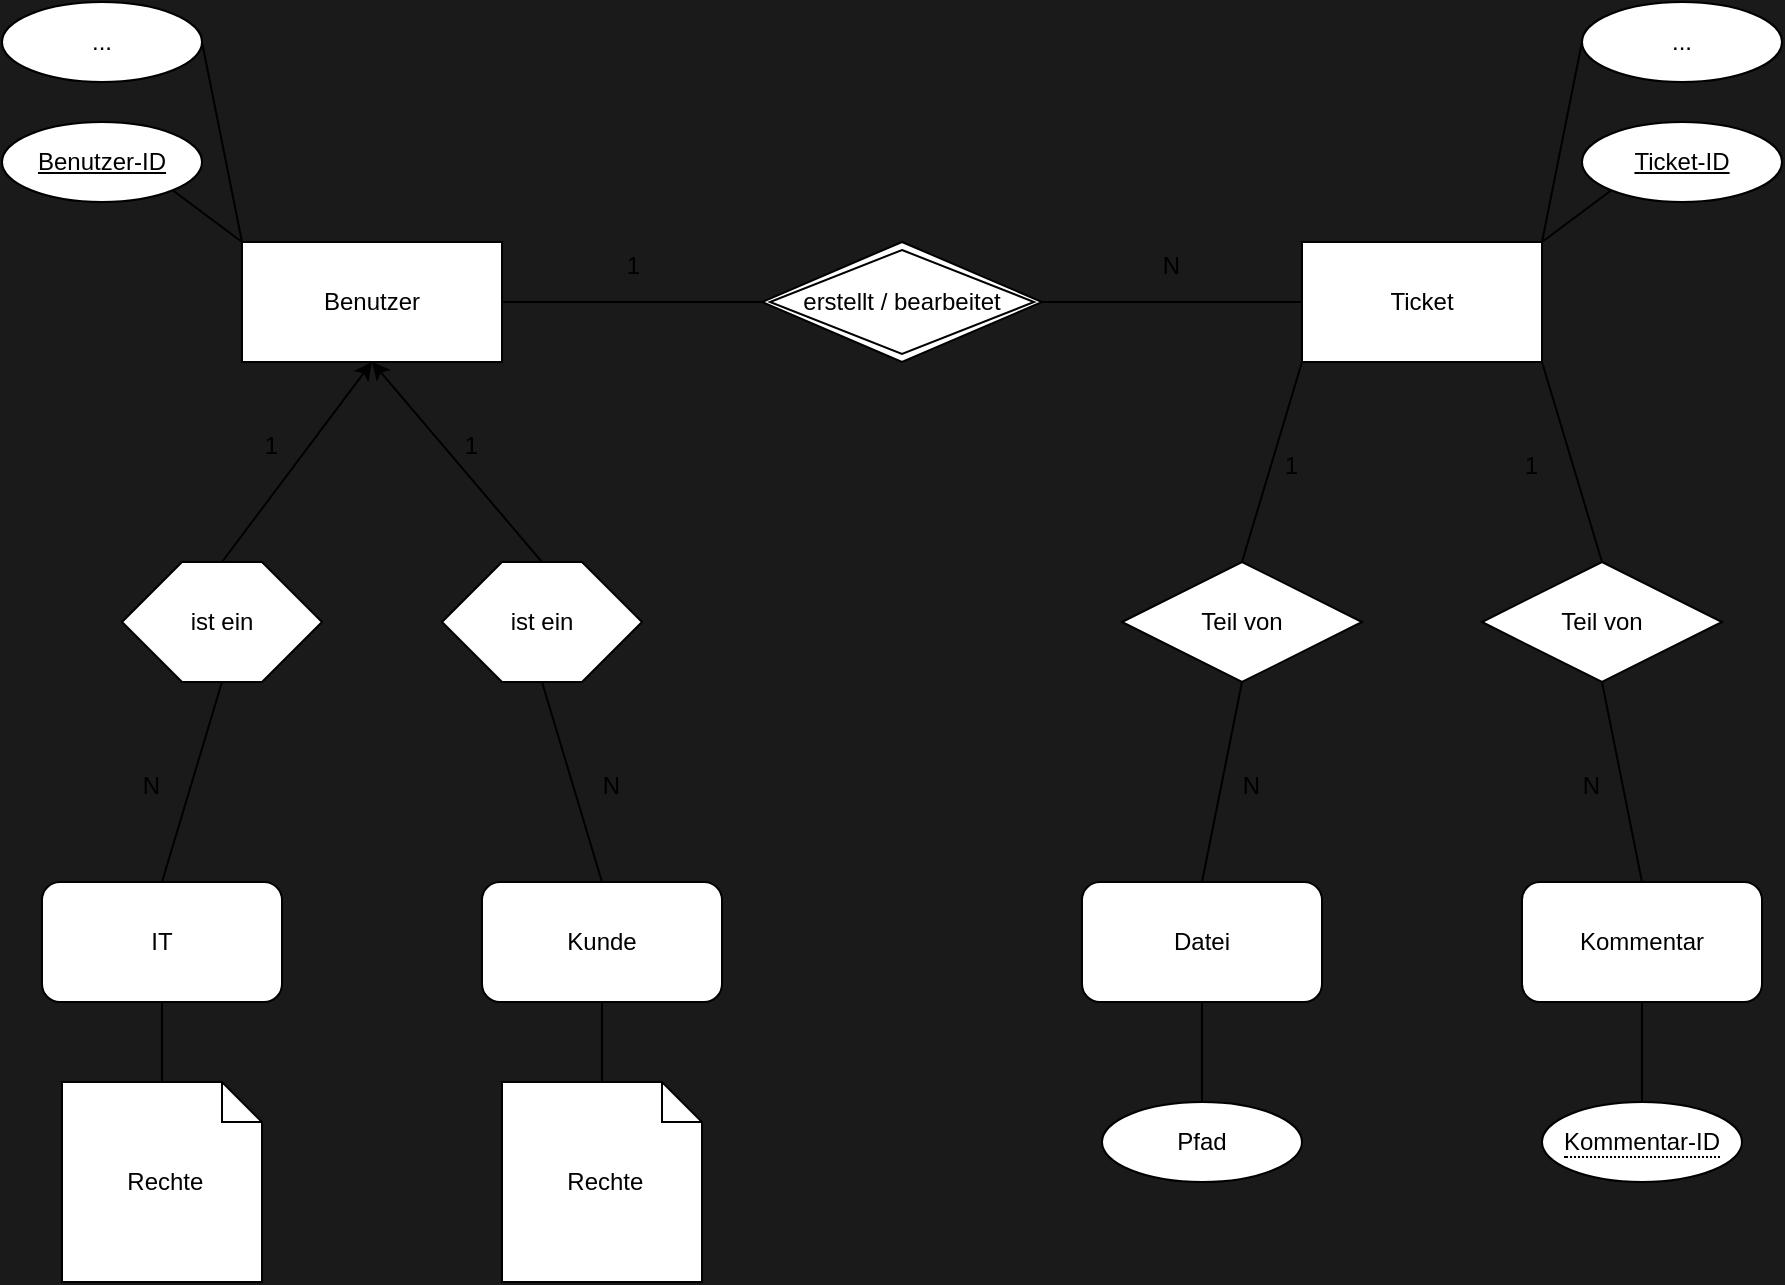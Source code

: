 <mxfile version="24.7.17">
  <diagram name="Page-1" id="9f46799a-70d6-7492-0946-bef42562c5a5">
    <mxGraphModel dx="2074" dy="1196" grid="1" gridSize="10" guides="1" tooltips="1" connect="1" arrows="1" fold="1" page="1" pageScale="1" pageWidth="1100" pageHeight="850" background="#1A1A1A" math="0" shadow="0">
      <root>
        <mxCell id="0" />
        <mxCell id="1" parent="0" />
        <mxCell id="OOh_zH-0b6EzH4gis4E1-1" value="Benutzer" style="rounded=0;whiteSpace=wrap;html=1;" parent="1" vertex="1">
          <mxGeometry x="240" y="200" width="130" height="60" as="geometry" />
        </mxCell>
        <mxCell id="OOh_zH-0b6EzH4gis4E1-3" value="Ticket" style="rounded=0;whiteSpace=wrap;html=1;" parent="1" vertex="1">
          <mxGeometry x="770" y="200" width="120" height="60" as="geometry" />
        </mxCell>
        <mxCell id="OOh_zH-0b6EzH4gis4E1-5" value="Kunde" style="rounded=1;whiteSpace=wrap;html=1;" parent="1" vertex="1">
          <mxGeometry x="360" y="520" width="120" height="60" as="geometry" />
        </mxCell>
        <mxCell id="OOh_zH-0b6EzH4gis4E1-7" value="IT" style="rounded=1;whiteSpace=wrap;html=1;" parent="1" vertex="1">
          <mxGeometry x="140" y="520" width="120" height="60" as="geometry" />
        </mxCell>
        <mxCell id="OOh_zH-0b6EzH4gis4E1-8" value="Datei" style="rounded=1;whiteSpace=wrap;html=1;" parent="1" vertex="1">
          <mxGeometry x="660" y="520" width="120" height="60" as="geometry" />
        </mxCell>
        <mxCell id="OOh_zH-0b6EzH4gis4E1-9" value="Kommentar" style="rounded=1;whiteSpace=wrap;html=1;" parent="1" vertex="1">
          <mxGeometry x="880" y="520" width="120" height="60" as="geometry" />
        </mxCell>
        <mxCell id="OOh_zH-0b6EzH4gis4E1-13" value="" style="endArrow=none;html=1;rounded=0;entryX=0;entryY=1;entryDx=0;entryDy=0;exitX=0.5;exitY=0;exitDx=0;exitDy=0;" parent="1" source="OOh_zH-0b6EzH4gis4E1-20" target="OOh_zH-0b6EzH4gis4E1-3" edge="1">
          <mxGeometry width="50" height="50" relative="1" as="geometry">
            <mxPoint x="720" y="350" as="sourcePoint" />
            <mxPoint x="670" y="400" as="targetPoint" />
          </mxGeometry>
        </mxCell>
        <mxCell id="OOh_zH-0b6EzH4gis4E1-14" value="" style="endArrow=none;html=1;rounded=0;exitX=0.5;exitY=0;exitDx=0;exitDy=0;entryX=1;entryY=1;entryDx=0;entryDy=0;" parent="1" source="OOh_zH-0b6EzH4gis4E1-21" target="OOh_zH-0b6EzH4gis4E1-3" edge="1">
          <mxGeometry width="50" height="50" relative="1" as="geometry">
            <mxPoint x="920" y="350" as="sourcePoint" />
            <mxPoint x="670" y="400" as="targetPoint" />
          </mxGeometry>
        </mxCell>
        <mxCell id="OOh_zH-0b6EzH4gis4E1-18" value="" style="endArrow=none;html=1;rounded=0;exitX=0.5;exitY=0;exitDx=0;exitDy=0;entryX=0.5;entryY=1;entryDx=0;entryDy=0;" parent="1" source="OOh_zH-0b6EzH4gis4E1-9" target="OOh_zH-0b6EzH4gis4E1-21" edge="1">
          <mxGeometry width="50" height="50" relative="1" as="geometry">
            <mxPoint x="620" y="450" as="sourcePoint" />
            <mxPoint x="920" y="430" as="targetPoint" />
          </mxGeometry>
        </mxCell>
        <mxCell id="OOh_zH-0b6EzH4gis4E1-19" value="" style="endArrow=none;html=1;rounded=0;entryX=0.5;entryY=1;entryDx=0;entryDy=0;exitX=0.5;exitY=0;exitDx=0;exitDy=0;" parent="1" source="OOh_zH-0b6EzH4gis4E1-8" target="OOh_zH-0b6EzH4gis4E1-20" edge="1">
          <mxGeometry width="50" height="50" relative="1" as="geometry">
            <mxPoint x="155" y="480" as="sourcePoint" />
            <mxPoint x="720" y="430" as="targetPoint" />
          </mxGeometry>
        </mxCell>
        <mxCell id="OOh_zH-0b6EzH4gis4E1-20" value="Teil von" style="shape=rhombus;perimeter=rhombusPerimeter;whiteSpace=wrap;html=1;align=center;" parent="1" vertex="1">
          <mxGeometry x="680" y="360" width="120" height="60" as="geometry" />
        </mxCell>
        <mxCell id="OOh_zH-0b6EzH4gis4E1-21" value="Teil von" style="shape=rhombus;perimeter=rhombusPerimeter;whiteSpace=wrap;html=1;align=center;" parent="1" vertex="1">
          <mxGeometry x="860" y="360" width="120" height="60" as="geometry" />
        </mxCell>
        <mxCell id="OOh_zH-0b6EzH4gis4E1-22" value="erstellt / bearbeitet" style="shape=rhombus;double=1;perimeter=rhombusPerimeter;whiteSpace=wrap;html=1;align=center;" parent="1" vertex="1">
          <mxGeometry x="500" y="200" width="140" height="60" as="geometry" />
        </mxCell>
        <mxCell id="OOh_zH-0b6EzH4gis4E1-24" value="" style="endArrow=none;html=1;rounded=0;entryX=1;entryY=0.5;entryDx=0;entryDy=0;exitX=0;exitY=0.5;exitDx=0;exitDy=0;" parent="1" source="OOh_zH-0b6EzH4gis4E1-22" target="OOh_zH-0b6EzH4gis4E1-1" edge="1">
          <mxGeometry relative="1" as="geometry">
            <mxPoint x="370" y="330" as="sourcePoint" />
            <mxPoint x="530" y="330" as="targetPoint" />
          </mxGeometry>
        </mxCell>
        <mxCell id="OOh_zH-0b6EzH4gis4E1-25" value="1" style="resizable=0;html=1;whiteSpace=wrap;align=right;verticalAlign=bottom;" parent="OOh_zH-0b6EzH4gis4E1-24" connectable="0" vertex="1">
          <mxGeometry x="1" relative="1" as="geometry">
            <mxPoint x="70" y="-10" as="offset" />
          </mxGeometry>
        </mxCell>
        <mxCell id="OOh_zH-0b6EzH4gis4E1-26" value="" style="endArrow=none;html=1;rounded=0;entryX=0;entryY=0.5;entryDx=0;entryDy=0;exitX=1;exitY=0.5;exitDx=0;exitDy=0;" parent="1" source="OOh_zH-0b6EzH4gis4E1-22" target="OOh_zH-0b6EzH4gis4E1-3" edge="1">
          <mxGeometry relative="1" as="geometry">
            <mxPoint x="550" y="310" as="sourcePoint" />
            <mxPoint x="710" y="310" as="targetPoint" />
          </mxGeometry>
        </mxCell>
        <mxCell id="OOh_zH-0b6EzH4gis4E1-27" value="N" style="resizable=0;html=1;whiteSpace=wrap;align=right;verticalAlign=bottom;" parent="OOh_zH-0b6EzH4gis4E1-26" connectable="0" vertex="1">
          <mxGeometry x="1" relative="1" as="geometry">
            <mxPoint x="-60" y="-10" as="offset" />
          </mxGeometry>
        </mxCell>
        <mxCell id="OOh_zH-0b6EzH4gis4E1-28" value="Ticket-ID" style="ellipse;whiteSpace=wrap;html=1;align=center;fontStyle=4;" parent="1" vertex="1">
          <mxGeometry x="910" y="140" width="100" height="40" as="geometry" />
        </mxCell>
        <mxCell id="OOh_zH-0b6EzH4gis4E1-29" value="Benutzer-ID" style="ellipse;whiteSpace=wrap;html=1;align=center;fontStyle=4;" parent="1" vertex="1">
          <mxGeometry x="120" y="140" width="100" height="40" as="geometry" />
        </mxCell>
        <mxCell id="OOh_zH-0b6EzH4gis4E1-30" value="" style="endArrow=none;html=1;rounded=0;entryX=1;entryY=1;entryDx=0;entryDy=0;exitX=0;exitY=0;exitDx=0;exitDy=0;" parent="1" source="OOh_zH-0b6EzH4gis4E1-1" target="OOh_zH-0b6EzH4gis4E1-29" edge="1">
          <mxGeometry relative="1" as="geometry">
            <mxPoint x="160" y="359.31" as="sourcePoint" />
            <mxPoint x="320" y="359.31" as="targetPoint" />
          </mxGeometry>
        </mxCell>
        <mxCell id="OOh_zH-0b6EzH4gis4E1-31" value="" style="endArrow=none;html=1;rounded=0;exitX=0;exitY=1;exitDx=0;exitDy=0;entryX=1;entryY=0;entryDx=0;entryDy=0;" parent="1" source="OOh_zH-0b6EzH4gis4E1-28" target="OOh_zH-0b6EzH4gis4E1-3" edge="1">
          <mxGeometry relative="1" as="geometry">
            <mxPoint x="560" y="430" as="sourcePoint" />
            <mxPoint x="720" y="430" as="targetPoint" />
          </mxGeometry>
        </mxCell>
        <mxCell id="OOh_zH-0b6EzH4gis4E1-32" value="" style="endArrow=classic;html=1;rounded=0;entryX=0.5;entryY=1;entryDx=0;entryDy=0;exitX=0.5;exitY=0;exitDx=0;exitDy=0;" parent="1" source="OOh_zH-0b6EzH4gis4E1-34" target="OOh_zH-0b6EzH4gis4E1-1" edge="1">
          <mxGeometry width="50" height="50" relative="1" as="geometry">
            <mxPoint x="160" y="380" as="sourcePoint" />
            <mxPoint x="210" y="330" as="targetPoint" />
          </mxGeometry>
        </mxCell>
        <mxCell id="OOh_zH-0b6EzH4gis4E1-33" value="" style="endArrow=classic;html=1;rounded=0;entryX=0.5;entryY=1;entryDx=0;entryDy=0;exitX=0.5;exitY=0;exitDx=0;exitDy=0;" parent="1" source="OOh_zH-0b6EzH4gis4E1-35" target="OOh_zH-0b6EzH4gis4E1-1" edge="1">
          <mxGeometry width="50" height="50" relative="1" as="geometry">
            <mxPoint x="90" y="400" as="sourcePoint" />
            <mxPoint x="140" y="350" as="targetPoint" />
          </mxGeometry>
        </mxCell>
        <mxCell id="OOh_zH-0b6EzH4gis4E1-34" value="" style="verticalLabelPosition=bottom;verticalAlign=top;html=1;shape=hexagon;perimeter=hexagonPerimeter2;arcSize=6;size=0.3;" parent="1" vertex="1">
          <mxGeometry x="180" y="360" width="100" height="60" as="geometry" />
        </mxCell>
        <mxCell id="OOh_zH-0b6EzH4gis4E1-35" value="" style="verticalLabelPosition=bottom;verticalAlign=top;html=1;shape=hexagon;perimeter=hexagonPerimeter2;arcSize=6;size=0.3;" parent="1" vertex="1">
          <mxGeometry x="340" y="360" width="100" height="60" as="geometry" />
        </mxCell>
        <mxCell id="OOh_zH-0b6EzH4gis4E1-36" value="" style="endArrow=none;html=1;rounded=0;exitX=0.5;exitY=1;exitDx=0;exitDy=0;entryX=0.5;entryY=0;entryDx=0;entryDy=0;" parent="1" source="OOh_zH-0b6EzH4gis4E1-34" target="OOh_zH-0b6EzH4gis4E1-7" edge="1">
          <mxGeometry relative="1" as="geometry">
            <mxPoint x="560" y="430" as="sourcePoint" />
            <mxPoint x="720" y="430" as="targetPoint" />
          </mxGeometry>
        </mxCell>
        <mxCell id="OOh_zH-0b6EzH4gis4E1-37" value="" style="endArrow=none;html=1;rounded=0;exitX=0.5;exitY=1;exitDx=0;exitDy=0;entryX=0.5;entryY=0;entryDx=0;entryDy=0;" parent="1" source="OOh_zH-0b6EzH4gis4E1-35" target="OOh_zH-0b6EzH4gis4E1-5" edge="1">
          <mxGeometry relative="1" as="geometry">
            <mxPoint x="240" y="430" as="sourcePoint" />
            <mxPoint x="190" y="530" as="targetPoint" />
          </mxGeometry>
        </mxCell>
        <mxCell id="OOh_zH-0b6EzH4gis4E1-38" value="ist ein" style="text;html=1;align=center;verticalAlign=middle;whiteSpace=wrap;rounded=0;" parent="1" vertex="1">
          <mxGeometry x="200" y="375" width="60" height="30" as="geometry" />
        </mxCell>
        <mxCell id="OOh_zH-0b6EzH4gis4E1-39" value="ist ein" style="text;html=1;align=center;verticalAlign=middle;whiteSpace=wrap;rounded=0;" parent="1" vertex="1">
          <mxGeometry x="360" y="375" width="60" height="30" as="geometry" />
        </mxCell>
        <mxCell id="OOh_zH-0b6EzH4gis4E1-40" value="Pfad" style="ellipse;whiteSpace=wrap;html=1;align=center;" parent="1" vertex="1">
          <mxGeometry x="670" y="630" width="100" height="40" as="geometry" />
        </mxCell>
        <mxCell id="OOh_zH-0b6EzH4gis4E1-42" value="&lt;span style=&quot;border-bottom: 1px dotted&quot;&gt;Kommentar-ID&lt;/span&gt;" style="ellipse;whiteSpace=wrap;html=1;align=center;" parent="1" vertex="1">
          <mxGeometry x="890" y="630" width="100" height="40" as="geometry" />
        </mxCell>
        <mxCell id="OOh_zH-0b6EzH4gis4E1-43" value="..." style="ellipse;whiteSpace=wrap;html=1;align=center;" parent="1" vertex="1">
          <mxGeometry x="120" y="80" width="100" height="40" as="geometry" />
        </mxCell>
        <mxCell id="OOh_zH-0b6EzH4gis4E1-44" value="..." style="ellipse;whiteSpace=wrap;html=1;align=center;" parent="1" vertex="1">
          <mxGeometry x="910" y="80" width="100" height="40" as="geometry" />
        </mxCell>
        <mxCell id="OOh_zH-0b6EzH4gis4E1-45" value="" style="endArrow=none;html=1;rounded=0;entryX=1;entryY=0.5;entryDx=0;entryDy=0;exitX=0;exitY=0;exitDx=0;exitDy=0;" parent="1" source="OOh_zH-0b6EzH4gis4E1-1" target="OOh_zH-0b6EzH4gis4E1-43" edge="1">
          <mxGeometry relative="1" as="geometry">
            <mxPoint x="250" y="210" as="sourcePoint" />
            <mxPoint x="215" y="184" as="targetPoint" />
          </mxGeometry>
        </mxCell>
        <mxCell id="OOh_zH-0b6EzH4gis4E1-46" value="" style="endArrow=none;html=1;rounded=0;entryX=0;entryY=0.5;entryDx=0;entryDy=0;exitX=1;exitY=0;exitDx=0;exitDy=0;" parent="1" source="OOh_zH-0b6EzH4gis4E1-3" target="OOh_zH-0b6EzH4gis4E1-44" edge="1">
          <mxGeometry relative="1" as="geometry">
            <mxPoint x="250" y="210" as="sourcePoint" />
            <mxPoint x="230" y="110" as="targetPoint" />
          </mxGeometry>
        </mxCell>
        <mxCell id="OOh_zH-0b6EzH4gis4E1-47" value="" style="endArrow=none;html=1;rounded=0;entryX=0.5;entryY=1;entryDx=0;entryDy=0;exitX=0.5;exitY=0;exitDx=0;exitDy=0;" parent="1" source="OOh_zH-0b6EzH4gis4E1-42" target="OOh_zH-0b6EzH4gis4E1-9" edge="1">
          <mxGeometry relative="1" as="geometry">
            <mxPoint x="840" y="760" as="sourcePoint" />
            <mxPoint x="860" y="660" as="targetPoint" />
          </mxGeometry>
        </mxCell>
        <mxCell id="OOh_zH-0b6EzH4gis4E1-48" value="" style="endArrow=none;html=1;rounded=0;entryX=0.5;entryY=1;entryDx=0;entryDy=0;exitX=0.5;exitY=0;exitDx=0;exitDy=0;" parent="1" source="OOh_zH-0b6EzH4gis4E1-40" target="OOh_zH-0b6EzH4gis4E1-8" edge="1">
          <mxGeometry relative="1" as="geometry">
            <mxPoint x="780" y="760" as="sourcePoint" />
            <mxPoint x="800" y="660" as="targetPoint" />
          </mxGeometry>
        </mxCell>
        <mxCell id="OOh_zH-0b6EzH4gis4E1-49" value="1" style="resizable=0;html=1;whiteSpace=wrap;align=right;verticalAlign=bottom;" parent="1" connectable="0" vertex="1">
          <mxGeometry x="769.995" y="320" as="geometry" />
        </mxCell>
        <mxCell id="OOh_zH-0b6EzH4gis4E1-50" value="1" style="resizable=0;html=1;whiteSpace=wrap;align=right;verticalAlign=bottom;" parent="1" connectable="0" vertex="1">
          <mxGeometry x="889.995" y="320" as="geometry" />
        </mxCell>
        <mxCell id="OOh_zH-0b6EzH4gis4E1-51" value="N" style="resizable=0;html=1;whiteSpace=wrap;align=right;verticalAlign=bottom;" parent="1" connectable="0" vertex="1">
          <mxGeometry x="750.005" y="480" as="geometry" />
        </mxCell>
        <mxCell id="OOh_zH-0b6EzH4gis4E1-52" value="N" style="resizable=0;html=1;whiteSpace=wrap;align=right;verticalAlign=bottom;" parent="1" connectable="0" vertex="1">
          <mxGeometry x="920.005" y="480" as="geometry" />
        </mxCell>
        <mxCell id="OOh_zH-0b6EzH4gis4E1-53" value="1" style="resizable=0;html=1;whiteSpace=wrap;align=right;verticalAlign=bottom;" parent="1" connectable="0" vertex="1">
          <mxGeometry x="259.995" y="310" as="geometry" />
        </mxCell>
        <mxCell id="OOh_zH-0b6EzH4gis4E1-54" value="1" style="resizable=0;html=1;whiteSpace=wrap;align=right;verticalAlign=bottom;" parent="1" connectable="0" vertex="1">
          <mxGeometry x="359.995" y="310" as="geometry" />
        </mxCell>
        <mxCell id="OOh_zH-0b6EzH4gis4E1-55" value="N" style="resizable=0;html=1;whiteSpace=wrap;align=right;verticalAlign=bottom;" parent="1" connectable="0" vertex="1">
          <mxGeometry x="430.005" y="480" as="geometry" />
        </mxCell>
        <mxCell id="OOh_zH-0b6EzH4gis4E1-56" value="N" style="resizable=0;html=1;whiteSpace=wrap;align=right;verticalAlign=bottom;" parent="1" connectable="0" vertex="1">
          <mxGeometry x="200.005" y="480" as="geometry" />
        </mxCell>
        <mxCell id="OOh_zH-0b6EzH4gis4E1-57" value="&amp;nbsp;Rechte" style="shape=note;size=20;whiteSpace=wrap;html=1;" parent="1" vertex="1">
          <mxGeometry x="150" y="620" width="100" height="100" as="geometry" />
        </mxCell>
        <mxCell id="OOh_zH-0b6EzH4gis4E1-58" value="&amp;nbsp;Rechte" style="shape=note;size=20;whiteSpace=wrap;html=1;" parent="1" vertex="1">
          <mxGeometry x="370" y="620" width="100" height="100" as="geometry" />
        </mxCell>
        <mxCell id="OOh_zH-0b6EzH4gis4E1-59" value="" style="endArrow=none;html=1;rounded=0;exitX=0.5;exitY=1;exitDx=0;exitDy=0;entryX=0.5;entryY=0;entryDx=0;entryDy=0;entryPerimeter=0;" parent="1" source="OOh_zH-0b6EzH4gis4E1-7" target="OOh_zH-0b6EzH4gis4E1-57" edge="1">
          <mxGeometry relative="1" as="geometry">
            <mxPoint x="320" y="580" as="sourcePoint" />
            <mxPoint x="290" y="680" as="targetPoint" />
          </mxGeometry>
        </mxCell>
        <mxCell id="OOh_zH-0b6EzH4gis4E1-60" value="" style="endArrow=none;html=1;rounded=0;exitX=0.5;exitY=1;exitDx=0;exitDy=0;entryX=0.5;entryY=0;entryDx=0;entryDy=0;entryPerimeter=0;" parent="1" source="OOh_zH-0b6EzH4gis4E1-5" target="OOh_zH-0b6EzH4gis4E1-58" edge="1">
          <mxGeometry relative="1" as="geometry">
            <mxPoint x="210" y="590" as="sourcePoint" />
            <mxPoint x="210" y="630" as="targetPoint" />
          </mxGeometry>
        </mxCell>
      </root>
    </mxGraphModel>
  </diagram>
</mxfile>
